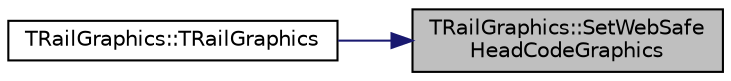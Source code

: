 digraph "TRailGraphics::SetWebSafeHeadCodeGraphics"
{
 // INTERACTIVE_SVG=YES
 // LATEX_PDF_SIZE
  edge [fontname="Helvetica",fontsize="10",labelfontname="Helvetica",labelfontsize="10"];
  node [fontname="Helvetica",fontsize="10",shape=record];
  rankdir="RL";
  Node1 [label="TRailGraphics::SetWebSafe\lHeadCodeGraphics",height=0.2,width=0.4,color="black", fillcolor="grey75", style="filled", fontcolor="black",tooltip="ensures all headcodes have a websafe palette"];
  Node1 -> Node2 [dir="back",color="midnightblue",fontsize="10",style="solid",fontname="Helvetica"];
  Node2 [label="TRailGraphics::TRailGraphics",height=0.2,width=0.4,color="black", fillcolor="white", style="filled",URL="$class_t_rail_graphics.html#acd3dfcf9686870772b1708030f11b1d4",tooltip="constructor"];
}
